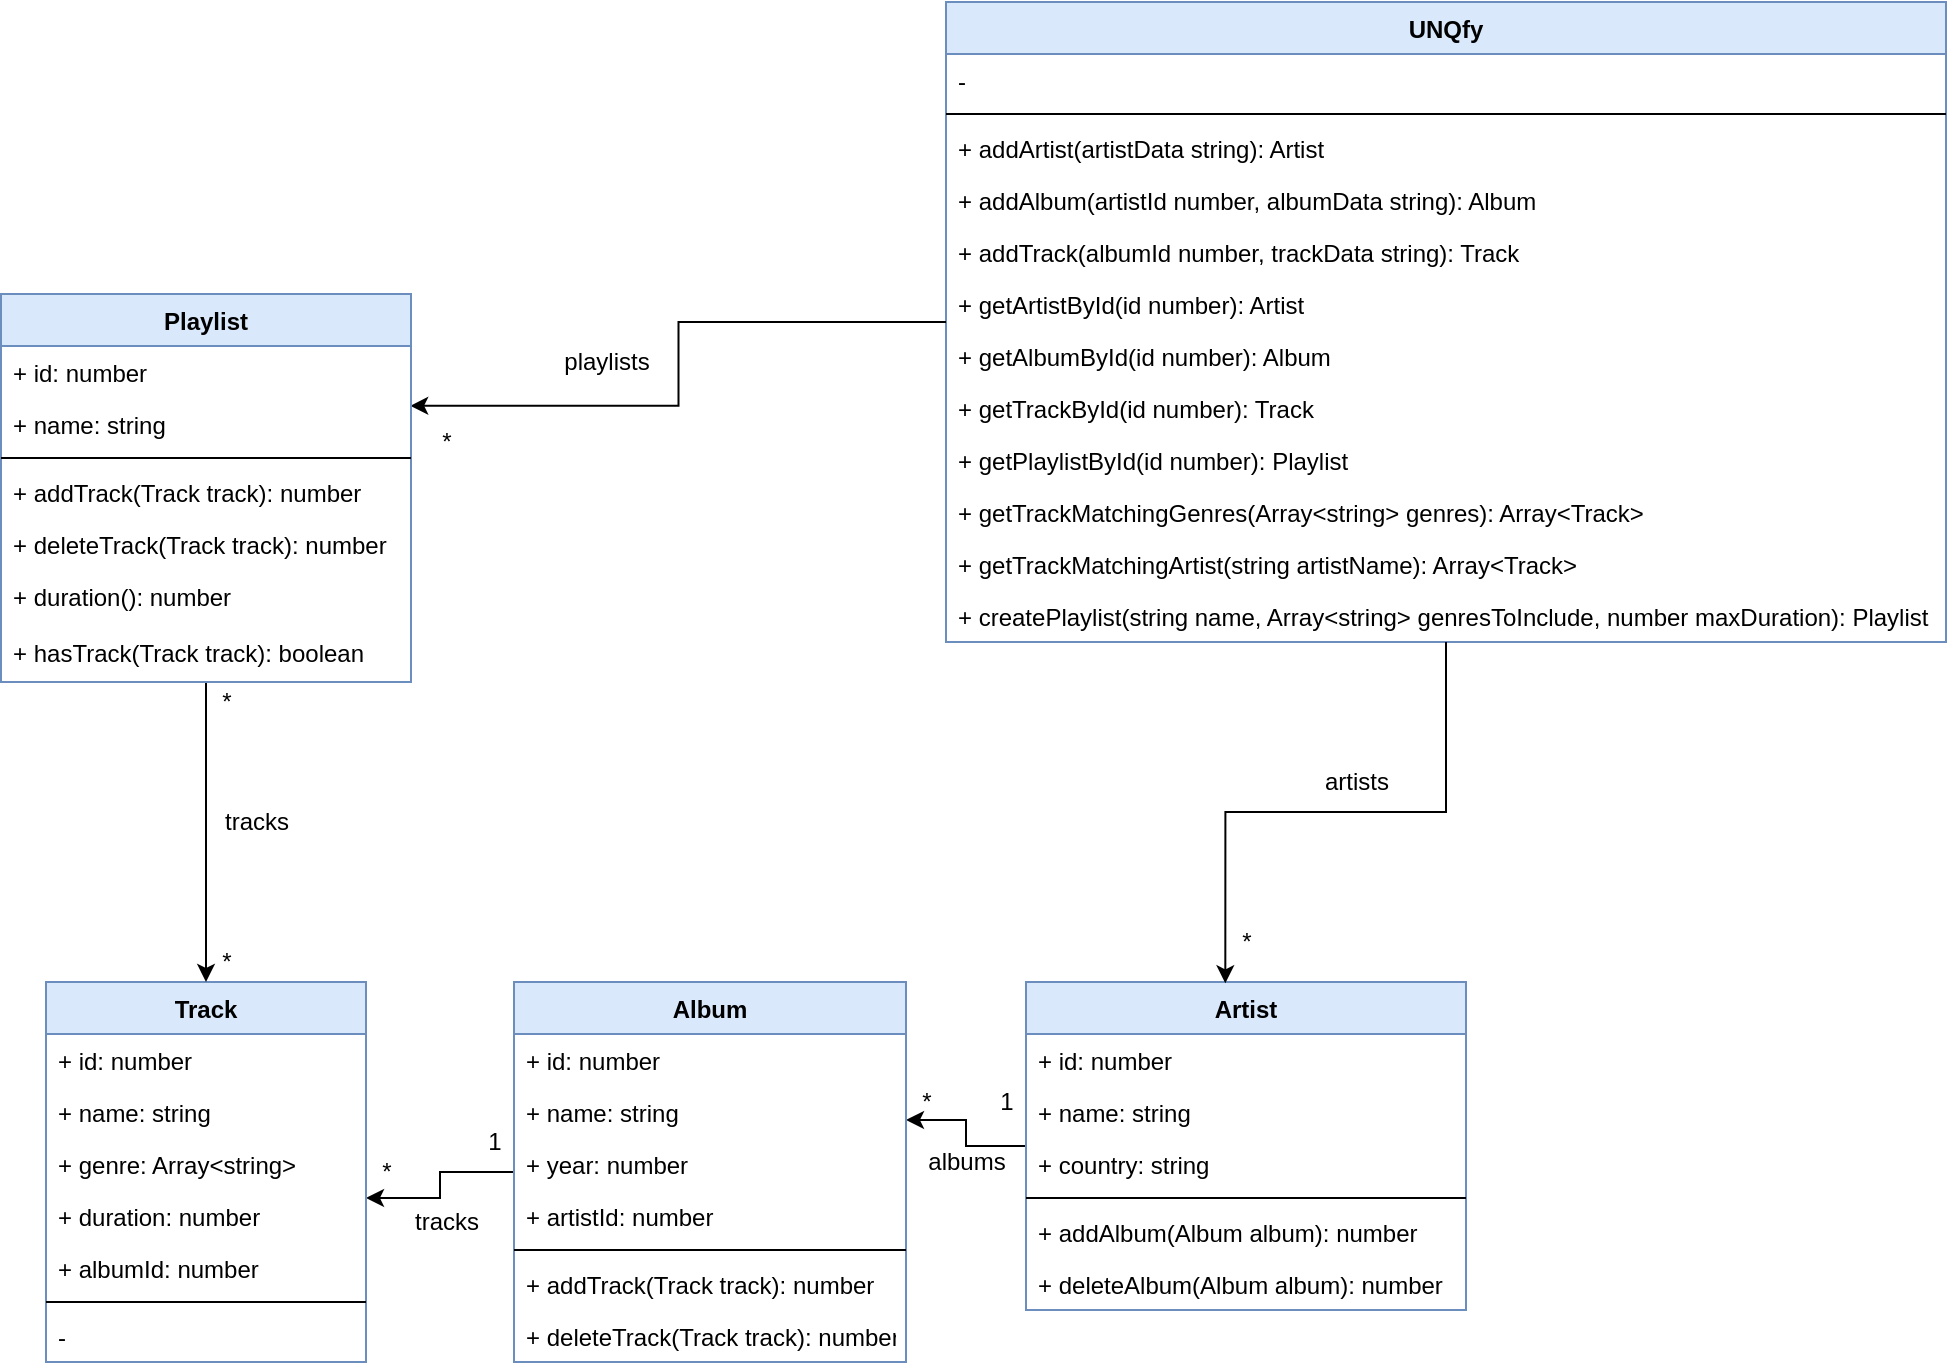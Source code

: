 <mxfile version="13.7.3" type="device"><diagram id="jdUPjx6OC8E4vNn6CtOd" name="Página-1"><mxGraphModel dx="981" dy="567" grid="1" gridSize="10" guides="1" tooltips="1" connect="1" arrows="1" fold="1" page="1" pageScale="1" pageWidth="827" pageHeight="1169" math="0" shadow="0"><root><mxCell id="0"/><mxCell id="1" parent="0"/><mxCell id="dUtnyVLLyr-yJ5iYMZ6Z-14" style="edgeStyle=orthogonalEdgeStyle;rounded=0;orthogonalLoop=1;jettySize=auto;html=1;entryX=1;entryY=0.654;entryDx=0;entryDy=0;entryPerimeter=0;" edge="1" parent="1" source="dUtnyVLLyr-yJ5iYMZ6Z-1" target="dUtnyVLLyr-yJ5iYMZ6Z-9"><mxGeometry relative="1" as="geometry"><mxPoint x="500" y="629" as="targetPoint"/></mxGeometry></mxCell><mxCell id="dUtnyVLLyr-yJ5iYMZ6Z-1" value="Artist" style="swimlane;fontStyle=1;align=center;verticalAlign=top;childLayout=stackLayout;horizontal=1;startSize=26;horizontalStack=0;resizeParent=1;resizeParentMax=0;resizeLast=0;collapsible=1;marginBottom=0;fillColor=#dae8fc;strokeColor=#6c8ebf;" vertex="1" parent="1"><mxGeometry x="580" y="560" width="220" height="164" as="geometry"/></mxCell><mxCell id="dUtnyVLLyr-yJ5iYMZ6Z-2" value="+ id: number" style="text;strokeColor=none;fillColor=none;align=left;verticalAlign=top;spacingLeft=4;spacingRight=4;overflow=hidden;rotatable=0;points=[[0,0.5],[1,0.5]];portConstraint=eastwest;" vertex="1" parent="dUtnyVLLyr-yJ5iYMZ6Z-1"><mxGeometry y="26" width="220" height="26" as="geometry"/></mxCell><mxCell id="dUtnyVLLyr-yJ5iYMZ6Z-6" value="+ name: string" style="text;strokeColor=none;fillColor=none;align=left;verticalAlign=top;spacingLeft=4;spacingRight=4;overflow=hidden;rotatable=0;points=[[0,0.5],[1,0.5]];portConstraint=eastwest;" vertex="1" parent="dUtnyVLLyr-yJ5iYMZ6Z-1"><mxGeometry y="52" width="220" height="26" as="geometry"/></mxCell><mxCell id="dUtnyVLLyr-yJ5iYMZ6Z-5" value="+ country: string" style="text;strokeColor=none;fillColor=none;align=left;verticalAlign=top;spacingLeft=4;spacingRight=4;overflow=hidden;rotatable=0;points=[[0,0.5],[1,0.5]];portConstraint=eastwest;" vertex="1" parent="dUtnyVLLyr-yJ5iYMZ6Z-1"><mxGeometry y="78" width="220" height="26" as="geometry"/></mxCell><mxCell id="dUtnyVLLyr-yJ5iYMZ6Z-3" value="" style="line;strokeWidth=1;fillColor=none;align=left;verticalAlign=middle;spacingTop=-1;spacingLeft=3;spacingRight=3;rotatable=0;labelPosition=right;points=[];portConstraint=eastwest;" vertex="1" parent="dUtnyVLLyr-yJ5iYMZ6Z-1"><mxGeometry y="104" width="220" height="8" as="geometry"/></mxCell><mxCell id="dUtnyVLLyr-yJ5iYMZ6Z-52" value="+ addAlbum(Album album): number" style="text;strokeColor=none;fillColor=none;align=left;verticalAlign=top;spacingLeft=4;spacingRight=4;overflow=hidden;rotatable=0;points=[[0,0.5],[1,0.5]];portConstraint=eastwest;" vertex="1" parent="dUtnyVLLyr-yJ5iYMZ6Z-1"><mxGeometry y="112" width="220" height="26" as="geometry"/></mxCell><mxCell id="dUtnyVLLyr-yJ5iYMZ6Z-4" value="+ deleteAlbum(Album album): number" style="text;strokeColor=none;fillColor=none;align=left;verticalAlign=top;spacingLeft=4;spacingRight=4;overflow=hidden;rotatable=0;points=[[0,0.5],[1,0.5]];portConstraint=eastwest;" vertex="1" parent="dUtnyVLLyr-yJ5iYMZ6Z-1"><mxGeometry y="138" width="220" height="26" as="geometry"/></mxCell><mxCell id="dUtnyVLLyr-yJ5iYMZ6Z-24" style="edgeStyle=orthogonalEdgeStyle;rounded=0;orthogonalLoop=1;jettySize=auto;html=1;entryX=1;entryY=0.154;entryDx=0;entryDy=0;entryPerimeter=0;" edge="1" parent="1" source="dUtnyVLLyr-yJ5iYMZ6Z-7" target="dUtnyVLLyr-yJ5iYMZ6Z-20"><mxGeometry relative="1" as="geometry"><mxPoint x="260" y="642" as="targetPoint"/></mxGeometry></mxCell><mxCell id="dUtnyVLLyr-yJ5iYMZ6Z-15" value="*" style="text;html=1;align=center;verticalAlign=middle;resizable=0;points=[];autosize=1;" vertex="1" parent="1"><mxGeometry x="520" y="610" width="20" height="20" as="geometry"/></mxCell><mxCell id="dUtnyVLLyr-yJ5iYMZ6Z-16" value="1" style="text;html=1;align=center;verticalAlign=middle;resizable=0;points=[];autosize=1;" vertex="1" parent="1"><mxGeometry x="560" y="610" width="20" height="20" as="geometry"/></mxCell><mxCell id="dUtnyVLLyr-yJ5iYMZ6Z-17" value="Track" style="swimlane;fontStyle=1;align=center;verticalAlign=top;childLayout=stackLayout;horizontal=1;startSize=26;horizontalStack=0;resizeParent=1;resizeParentMax=0;resizeLast=0;collapsible=1;marginBottom=0;fillColor=#dae8fc;strokeColor=#6c8ebf;" vertex="1" parent="1"><mxGeometry x="90" y="560" width="160" height="190" as="geometry"/></mxCell><mxCell id="dUtnyVLLyr-yJ5iYMZ6Z-18" value="+ id: number" style="text;strokeColor=none;fillColor=none;align=left;verticalAlign=top;spacingLeft=4;spacingRight=4;overflow=hidden;rotatable=0;points=[[0,0.5],[1,0.5]];portConstraint=eastwest;" vertex="1" parent="dUtnyVLLyr-yJ5iYMZ6Z-17"><mxGeometry y="26" width="160" height="26" as="geometry"/></mxCell><mxCell id="dUtnyVLLyr-yJ5iYMZ6Z-80" value="+ name: string" style="text;strokeColor=none;fillColor=none;align=left;verticalAlign=top;spacingLeft=4;spacingRight=4;overflow=hidden;rotatable=0;points=[[0,0.5],[1,0.5]];portConstraint=eastwest;" vertex="1" parent="dUtnyVLLyr-yJ5iYMZ6Z-17"><mxGeometry y="52" width="160" height="26" as="geometry"/></mxCell><mxCell id="dUtnyVLLyr-yJ5iYMZ6Z-19" value="+ genre: Array&lt;string&gt;" style="text;strokeColor=none;fillColor=none;align=left;verticalAlign=top;spacingLeft=4;spacingRight=4;overflow=hidden;rotatable=0;points=[[0,0.5],[1,0.5]];portConstraint=eastwest;" vertex="1" parent="dUtnyVLLyr-yJ5iYMZ6Z-17"><mxGeometry y="78" width="160" height="26" as="geometry"/></mxCell><mxCell id="dUtnyVLLyr-yJ5iYMZ6Z-20" value="+ duration: number" style="text;strokeColor=none;fillColor=none;align=left;verticalAlign=top;spacingLeft=4;spacingRight=4;overflow=hidden;rotatable=0;points=[[0,0.5],[1,0.5]];portConstraint=eastwest;" vertex="1" parent="dUtnyVLLyr-yJ5iYMZ6Z-17"><mxGeometry y="104" width="160" height="26" as="geometry"/></mxCell><mxCell id="dUtnyVLLyr-yJ5iYMZ6Z-21" value="+ albumId: number" style="text;strokeColor=none;fillColor=none;align=left;verticalAlign=top;spacingLeft=4;spacingRight=4;overflow=hidden;rotatable=0;points=[[0,0.5],[1,0.5]];portConstraint=eastwest;" vertex="1" parent="dUtnyVLLyr-yJ5iYMZ6Z-17"><mxGeometry y="130" width="160" height="26" as="geometry"/></mxCell><mxCell id="dUtnyVLLyr-yJ5iYMZ6Z-22" value="" style="line;strokeWidth=1;fillColor=none;align=left;verticalAlign=middle;spacingTop=-1;spacingLeft=3;spacingRight=3;rotatable=0;labelPosition=right;points=[];portConstraint=eastwest;" vertex="1" parent="dUtnyVLLyr-yJ5iYMZ6Z-17"><mxGeometry y="156" width="160" height="8" as="geometry"/></mxCell><mxCell id="dUtnyVLLyr-yJ5iYMZ6Z-23" value="-" style="text;strokeColor=none;fillColor=none;align=left;verticalAlign=top;spacingLeft=4;spacingRight=4;overflow=hidden;rotatable=0;points=[[0,0.5],[1,0.5]];portConstraint=eastwest;" vertex="1" parent="dUtnyVLLyr-yJ5iYMZ6Z-17"><mxGeometry y="164" width="160" height="26" as="geometry"/></mxCell><mxCell id="dUtnyVLLyr-yJ5iYMZ6Z-25" value="*" style="text;html=1;align=center;verticalAlign=middle;resizable=0;points=[];autosize=1;" vertex="1" parent="1"><mxGeometry x="250" y="645" width="20" height="20" as="geometry"/></mxCell><mxCell id="dUtnyVLLyr-yJ5iYMZ6Z-26" value="1" style="text;html=1;align=center;verticalAlign=middle;resizable=0;points=[];autosize=1;" vertex="1" parent="1"><mxGeometry x="304" y="630" width="20" height="20" as="geometry"/></mxCell><mxCell id="dUtnyVLLyr-yJ5iYMZ6Z-46" style="edgeStyle=orthogonalEdgeStyle;rounded=0;orthogonalLoop=1;jettySize=auto;html=1;entryX=0.5;entryY=0;entryDx=0;entryDy=0;" edge="1" parent="1" source="dUtnyVLLyr-yJ5iYMZ6Z-27" target="dUtnyVLLyr-yJ5iYMZ6Z-17"><mxGeometry relative="1" as="geometry"/></mxCell><mxCell id="dUtnyVLLyr-yJ5iYMZ6Z-47" value="*" style="text;html=1;align=center;verticalAlign=middle;resizable=0;points=[];autosize=1;" vertex="1" parent="1"><mxGeometry x="170" y="540" width="20" height="20" as="geometry"/></mxCell><mxCell id="dUtnyVLLyr-yJ5iYMZ6Z-48" value="*" style="text;html=1;align=center;verticalAlign=middle;resizable=0;points=[];autosize=1;" vertex="1" parent="1"><mxGeometry x="170" y="410" width="20" height="20" as="geometry"/></mxCell><mxCell id="dUtnyVLLyr-yJ5iYMZ6Z-49" value="albums" style="text;html=1;align=center;verticalAlign=middle;resizable=0;points=[];autosize=1;" vertex="1" parent="1"><mxGeometry x="525" y="640" width="50" height="20" as="geometry"/></mxCell><mxCell id="dUtnyVLLyr-yJ5iYMZ6Z-56" value="UNQfy" style="swimlane;fontStyle=1;align=center;verticalAlign=top;childLayout=stackLayout;horizontal=1;startSize=26;horizontalStack=0;resizeParent=1;resizeParentMax=0;resizeLast=0;collapsible=1;marginBottom=0;fillColor=#dae8fc;strokeColor=#6c8ebf;" vertex="1" parent="1"><mxGeometry x="540" y="70" width="500" height="320" as="geometry"/></mxCell><mxCell id="dUtnyVLLyr-yJ5iYMZ6Z-57" value="-" style="text;strokeColor=none;fillColor=none;align=left;verticalAlign=top;spacingLeft=4;spacingRight=4;overflow=hidden;rotatable=0;points=[[0,0.5],[1,0.5]];portConstraint=eastwest;" vertex="1" parent="dUtnyVLLyr-yJ5iYMZ6Z-56"><mxGeometry y="26" width="500" height="26" as="geometry"/></mxCell><mxCell id="dUtnyVLLyr-yJ5iYMZ6Z-58" value="" style="line;strokeWidth=1;fillColor=none;align=left;verticalAlign=middle;spacingTop=-1;spacingLeft=3;spacingRight=3;rotatable=0;labelPosition=right;points=[];portConstraint=eastwest;" vertex="1" parent="dUtnyVLLyr-yJ5iYMZ6Z-56"><mxGeometry y="52" width="500" height="8" as="geometry"/></mxCell><mxCell id="dUtnyVLLyr-yJ5iYMZ6Z-59" value="+ addArtist(artistData string): Artist" style="text;strokeColor=none;fillColor=none;align=left;verticalAlign=top;spacingLeft=4;spacingRight=4;overflow=hidden;rotatable=0;points=[[0,0.5],[1,0.5]];portConstraint=eastwest;" vertex="1" parent="dUtnyVLLyr-yJ5iYMZ6Z-56"><mxGeometry y="60" width="500" height="26" as="geometry"/></mxCell><mxCell id="dUtnyVLLyr-yJ5iYMZ6Z-69" value="+ addAlbum(artistId number, albumData string): Album" style="text;strokeColor=none;fillColor=none;align=left;verticalAlign=top;spacingLeft=4;spacingRight=4;overflow=hidden;rotatable=0;points=[[0,0.5],[1,0.5]];portConstraint=eastwest;" vertex="1" parent="dUtnyVLLyr-yJ5iYMZ6Z-56"><mxGeometry y="86" width="500" height="26" as="geometry"/></mxCell><mxCell id="dUtnyVLLyr-yJ5iYMZ6Z-68" value="+ addTrack(albumId number, trackData string): Track" style="text;strokeColor=none;fillColor=none;align=left;verticalAlign=top;spacingLeft=4;spacingRight=4;overflow=hidden;rotatable=0;points=[[0,0.5],[1,0.5]];portConstraint=eastwest;" vertex="1" parent="dUtnyVLLyr-yJ5iYMZ6Z-56"><mxGeometry y="112" width="500" height="26" as="geometry"/></mxCell><mxCell id="dUtnyVLLyr-yJ5iYMZ6Z-70" value="+ getArtistById(id number): Artist" style="text;strokeColor=none;fillColor=none;align=left;verticalAlign=top;spacingLeft=4;spacingRight=4;overflow=hidden;rotatable=0;points=[[0,0.5],[1,0.5]];portConstraint=eastwest;" vertex="1" parent="dUtnyVLLyr-yJ5iYMZ6Z-56"><mxGeometry y="138" width="500" height="26" as="geometry"/></mxCell><mxCell id="dUtnyVLLyr-yJ5iYMZ6Z-72" value="+ getAlbumById(id number): Album" style="text;strokeColor=none;fillColor=none;align=left;verticalAlign=top;spacingLeft=4;spacingRight=4;overflow=hidden;rotatable=0;points=[[0,0.5],[1,0.5]];portConstraint=eastwest;" vertex="1" parent="dUtnyVLLyr-yJ5iYMZ6Z-56"><mxGeometry y="164" width="500" height="26" as="geometry"/></mxCell><mxCell id="dUtnyVLLyr-yJ5iYMZ6Z-71" value="+ getTrackById(id number): Track" style="text;strokeColor=none;fillColor=none;align=left;verticalAlign=top;spacingLeft=4;spacingRight=4;overflow=hidden;rotatable=0;points=[[0,0.5],[1,0.5]];portConstraint=eastwest;" vertex="1" parent="dUtnyVLLyr-yJ5iYMZ6Z-56"><mxGeometry y="190" width="500" height="26" as="geometry"/></mxCell><mxCell id="dUtnyVLLyr-yJ5iYMZ6Z-73" value="+ getPlaylistById(id number): Playlist" style="text;strokeColor=none;fillColor=none;align=left;verticalAlign=top;spacingLeft=4;spacingRight=4;overflow=hidden;rotatable=0;points=[[0,0.5],[1,0.5]];portConstraint=eastwest;" vertex="1" parent="dUtnyVLLyr-yJ5iYMZ6Z-56"><mxGeometry y="216" width="500" height="26" as="geometry"/></mxCell><mxCell id="dUtnyVLLyr-yJ5iYMZ6Z-75" value="+ getTrackMatchingGenres(Array&lt;string&gt; genres): Array&lt;Track&gt;" style="text;strokeColor=none;fillColor=none;align=left;verticalAlign=top;spacingLeft=4;spacingRight=4;overflow=hidden;rotatable=0;points=[[0,0.5],[1,0.5]];portConstraint=eastwest;" vertex="1" parent="dUtnyVLLyr-yJ5iYMZ6Z-56"><mxGeometry y="242" width="500" height="26" as="geometry"/></mxCell><mxCell id="dUtnyVLLyr-yJ5iYMZ6Z-74" value="+ getTrackMatchingArtist(string artistName): Array&lt;Track&gt;" style="text;strokeColor=none;fillColor=none;align=left;verticalAlign=top;spacingLeft=4;spacingRight=4;overflow=hidden;rotatable=0;points=[[0,0.5],[1,0.5]];portConstraint=eastwest;" vertex="1" parent="dUtnyVLLyr-yJ5iYMZ6Z-56"><mxGeometry y="268" width="500" height="26" as="geometry"/></mxCell><mxCell id="dUtnyVLLyr-yJ5iYMZ6Z-76" value="+ createPlaylist(string name, Array&lt;string&gt; genresToInclude, number maxDuration): Playlist" style="text;strokeColor=none;fillColor=none;align=left;verticalAlign=top;spacingLeft=4;spacingRight=4;overflow=hidden;rotatable=0;points=[[0,0.5],[1,0.5]];portConstraint=eastwest;" vertex="1" parent="dUtnyVLLyr-yJ5iYMZ6Z-56"><mxGeometry y="294" width="500" height="26" as="geometry"/></mxCell><mxCell id="dUtnyVLLyr-yJ5iYMZ6Z-50" value="tracks" style="text;html=1;align=center;verticalAlign=middle;resizable=0;points=[];autosize=1;" vertex="1" parent="1"><mxGeometry x="265" y="670" width="50" height="20" as="geometry"/></mxCell><mxCell id="dUtnyVLLyr-yJ5iYMZ6Z-51" value="tracks" style="text;html=1;align=center;verticalAlign=middle;resizable=0;points=[];autosize=1;" vertex="1" parent="1"><mxGeometry x="170" y="470" width="50" height="20" as="geometry"/></mxCell><mxCell id="dUtnyVLLyr-yJ5iYMZ6Z-7" value="Album" style="swimlane;fontStyle=1;align=center;verticalAlign=top;childLayout=stackLayout;horizontal=1;startSize=26;horizontalStack=0;resizeParent=1;resizeParentMax=0;resizeLast=0;collapsible=1;marginBottom=0;fillColor=#dae8fc;strokeColor=#6c8ebf;" vertex="1" parent="1"><mxGeometry x="324" y="560" width="196" height="190" as="geometry"/></mxCell><mxCell id="dUtnyVLLyr-yJ5iYMZ6Z-8" value="+ id: number" style="text;strokeColor=none;fillColor=none;align=left;verticalAlign=top;spacingLeft=4;spacingRight=4;overflow=hidden;rotatable=0;points=[[0,0.5],[1,0.5]];portConstraint=eastwest;" vertex="1" parent="dUtnyVLLyr-yJ5iYMZ6Z-7"><mxGeometry y="26" width="196" height="26" as="geometry"/></mxCell><mxCell id="dUtnyVLLyr-yJ5iYMZ6Z-9" value="+ name: string" style="text;strokeColor=none;fillColor=none;align=left;verticalAlign=top;spacingLeft=4;spacingRight=4;overflow=hidden;rotatable=0;points=[[0,0.5],[1,0.5]];portConstraint=eastwest;" vertex="1" parent="dUtnyVLLyr-yJ5iYMZ6Z-7"><mxGeometry y="52" width="196" height="26" as="geometry"/></mxCell><mxCell id="dUtnyVLLyr-yJ5iYMZ6Z-10" value="+ year: number" style="text;strokeColor=none;fillColor=none;align=left;verticalAlign=top;spacingLeft=4;spacingRight=4;overflow=hidden;rotatable=0;points=[[0,0.5],[1,0.5]];portConstraint=eastwest;" vertex="1" parent="dUtnyVLLyr-yJ5iYMZ6Z-7"><mxGeometry y="78" width="196" height="26" as="geometry"/></mxCell><mxCell id="dUtnyVLLyr-yJ5iYMZ6Z-13" value="+ artistId: number" style="text;strokeColor=none;fillColor=none;align=left;verticalAlign=top;spacingLeft=4;spacingRight=4;overflow=hidden;rotatable=0;points=[[0,0.5],[1,0.5]];portConstraint=eastwest;" vertex="1" parent="dUtnyVLLyr-yJ5iYMZ6Z-7"><mxGeometry y="104" width="196" height="26" as="geometry"/></mxCell><mxCell id="dUtnyVLLyr-yJ5iYMZ6Z-11" value="" style="line;strokeWidth=1;fillColor=none;align=left;verticalAlign=middle;spacingTop=-1;spacingLeft=3;spacingRight=3;rotatable=0;labelPosition=right;points=[];portConstraint=eastwest;" vertex="1" parent="dUtnyVLLyr-yJ5iYMZ6Z-7"><mxGeometry y="130" width="196" height="8" as="geometry"/></mxCell><mxCell id="dUtnyVLLyr-yJ5iYMZ6Z-12" value="+ addTrack(Track track): number" style="text;strokeColor=none;fillColor=none;align=left;verticalAlign=top;spacingLeft=4;spacingRight=4;overflow=hidden;rotatable=0;points=[[0,0.5],[1,0.5]];portConstraint=eastwest;" vertex="1" parent="dUtnyVLLyr-yJ5iYMZ6Z-7"><mxGeometry y="138" width="196" height="26" as="geometry"/></mxCell><mxCell id="dUtnyVLLyr-yJ5iYMZ6Z-53" value="+ deleteTrack(Track track): number" style="text;strokeColor=none;fillColor=none;align=left;verticalAlign=top;spacingLeft=4;spacingRight=4;overflow=hidden;rotatable=0;points=[[0,0.5],[1,0.5]];portConstraint=eastwest;" vertex="1" parent="dUtnyVLLyr-yJ5iYMZ6Z-7"><mxGeometry y="164" width="196" height="26" as="geometry"/></mxCell><mxCell id="dUtnyVLLyr-yJ5iYMZ6Z-60" style="edgeStyle=orthogonalEdgeStyle;rounded=0;orthogonalLoop=1;jettySize=auto;html=1;entryX=0.453;entryY=0.004;entryDx=0;entryDy=0;entryPerimeter=0;" edge="1" parent="1" source="dUtnyVLLyr-yJ5iYMZ6Z-56" target="dUtnyVLLyr-yJ5iYMZ6Z-1"><mxGeometry relative="1" as="geometry"/></mxCell><mxCell id="dUtnyVLLyr-yJ5iYMZ6Z-61" style="edgeStyle=orthogonalEdgeStyle;rounded=0;orthogonalLoop=1;jettySize=auto;html=1;entryX=0.998;entryY=1.15;entryDx=0;entryDy=0;entryPerimeter=0;" edge="1" parent="1" source="dUtnyVLLyr-yJ5iYMZ6Z-56" target="dUtnyVLLyr-yJ5iYMZ6Z-28"><mxGeometry relative="1" as="geometry"/></mxCell><mxCell id="dUtnyVLLyr-yJ5iYMZ6Z-62" value="*" style="text;html=1;align=center;verticalAlign=middle;resizable=0;points=[];autosize=1;" vertex="1" parent="1"><mxGeometry x="280" y="280" width="20" height="20" as="geometry"/></mxCell><mxCell id="dUtnyVLLyr-yJ5iYMZ6Z-63" value="*" style="text;html=1;align=center;verticalAlign=middle;resizable=0;points=[];autosize=1;" vertex="1" parent="1"><mxGeometry x="680" y="530" width="20" height="20" as="geometry"/></mxCell><mxCell id="dUtnyVLLyr-yJ5iYMZ6Z-66" value="artists" style="text;html=1;align=center;verticalAlign=middle;resizable=0;points=[];autosize=1;" vertex="1" parent="1"><mxGeometry x="720" y="450" width="50" height="20" as="geometry"/></mxCell><mxCell id="dUtnyVLLyr-yJ5iYMZ6Z-67" value="playlists" style="text;html=1;align=center;verticalAlign=middle;resizable=0;points=[];autosize=1;" vertex="1" parent="1"><mxGeometry x="340" y="240" width="60" height="20" as="geometry"/></mxCell><mxCell id="dUtnyVLLyr-yJ5iYMZ6Z-27" value="Playlist" style="swimlane;fontStyle=1;align=center;verticalAlign=top;childLayout=stackLayout;horizontal=1;startSize=26;horizontalStack=0;resizeParent=1;resizeParentMax=0;resizeLast=0;collapsible=1;marginBottom=0;fillColor=#dae8fc;strokeColor=#6c8ebf;" vertex="1" parent="1"><mxGeometry x="67.5" y="216" width="205" height="194" as="geometry"/></mxCell><mxCell id="dUtnyVLLyr-yJ5iYMZ6Z-28" value="+ id: number" style="text;strokeColor=none;fillColor=none;align=left;verticalAlign=top;spacingLeft=4;spacingRight=4;overflow=hidden;rotatable=0;points=[[0,0.5],[1,0.5]];portConstraint=eastwest;" vertex="1" parent="dUtnyVLLyr-yJ5iYMZ6Z-27"><mxGeometry y="26" width="205" height="26" as="geometry"/></mxCell><mxCell id="dUtnyVLLyr-yJ5iYMZ6Z-78" value="+ name: string" style="text;strokeColor=none;fillColor=none;align=left;verticalAlign=top;spacingLeft=4;spacingRight=4;overflow=hidden;rotatable=0;points=[[0,0.5],[1,0.5]];portConstraint=eastwest;" vertex="1" parent="dUtnyVLLyr-yJ5iYMZ6Z-27"><mxGeometry y="52" width="205" height="26" as="geometry"/></mxCell><mxCell id="dUtnyVLLyr-yJ5iYMZ6Z-32" value="" style="line;strokeWidth=1;fillColor=none;align=left;verticalAlign=middle;spacingTop=-1;spacingLeft=3;spacingRight=3;rotatable=0;labelPosition=right;points=[];portConstraint=eastwest;" vertex="1" parent="dUtnyVLLyr-yJ5iYMZ6Z-27"><mxGeometry y="78" width="205" height="8" as="geometry"/></mxCell><mxCell id="dUtnyVLLyr-yJ5iYMZ6Z-33" value="+ addTrack(Track track): number" style="text;strokeColor=none;fillColor=none;align=left;verticalAlign=top;spacingLeft=4;spacingRight=4;overflow=hidden;rotatable=0;points=[[0,0.5],[1,0.5]];portConstraint=eastwest;" vertex="1" parent="dUtnyVLLyr-yJ5iYMZ6Z-27"><mxGeometry y="86" width="205" height="26" as="geometry"/></mxCell><mxCell id="dUtnyVLLyr-yJ5iYMZ6Z-54" value="+ deleteTrack(Track track): number" style="text;strokeColor=none;fillColor=none;align=left;verticalAlign=top;spacingLeft=4;spacingRight=4;overflow=hidden;rotatable=0;points=[[0,0.5],[1,0.5]];portConstraint=eastwest;" vertex="1" parent="dUtnyVLLyr-yJ5iYMZ6Z-27"><mxGeometry y="112" width="205" height="26" as="geometry"/></mxCell><mxCell id="dUtnyVLLyr-yJ5iYMZ6Z-79" value="+ duration(): number" style="text;strokeColor=none;fillColor=none;align=left;verticalAlign=top;spacingLeft=4;spacingRight=4;overflow=hidden;rotatable=0;points=[[0,0.5],[1,0.5]];portConstraint=eastwest;" vertex="1" parent="dUtnyVLLyr-yJ5iYMZ6Z-27"><mxGeometry y="138" width="205" height="28" as="geometry"/></mxCell><mxCell id="dUtnyVLLyr-yJ5iYMZ6Z-77" value="+ hasTrack(Track track): boolean" style="text;strokeColor=none;fillColor=none;align=left;verticalAlign=top;spacingLeft=4;spacingRight=4;overflow=hidden;rotatable=0;points=[[0,0.5],[1,0.5]];portConstraint=eastwest;" vertex="1" parent="dUtnyVLLyr-yJ5iYMZ6Z-27"><mxGeometry y="166" width="205" height="28" as="geometry"/></mxCell></root></mxGraphModel></diagram></mxfile>